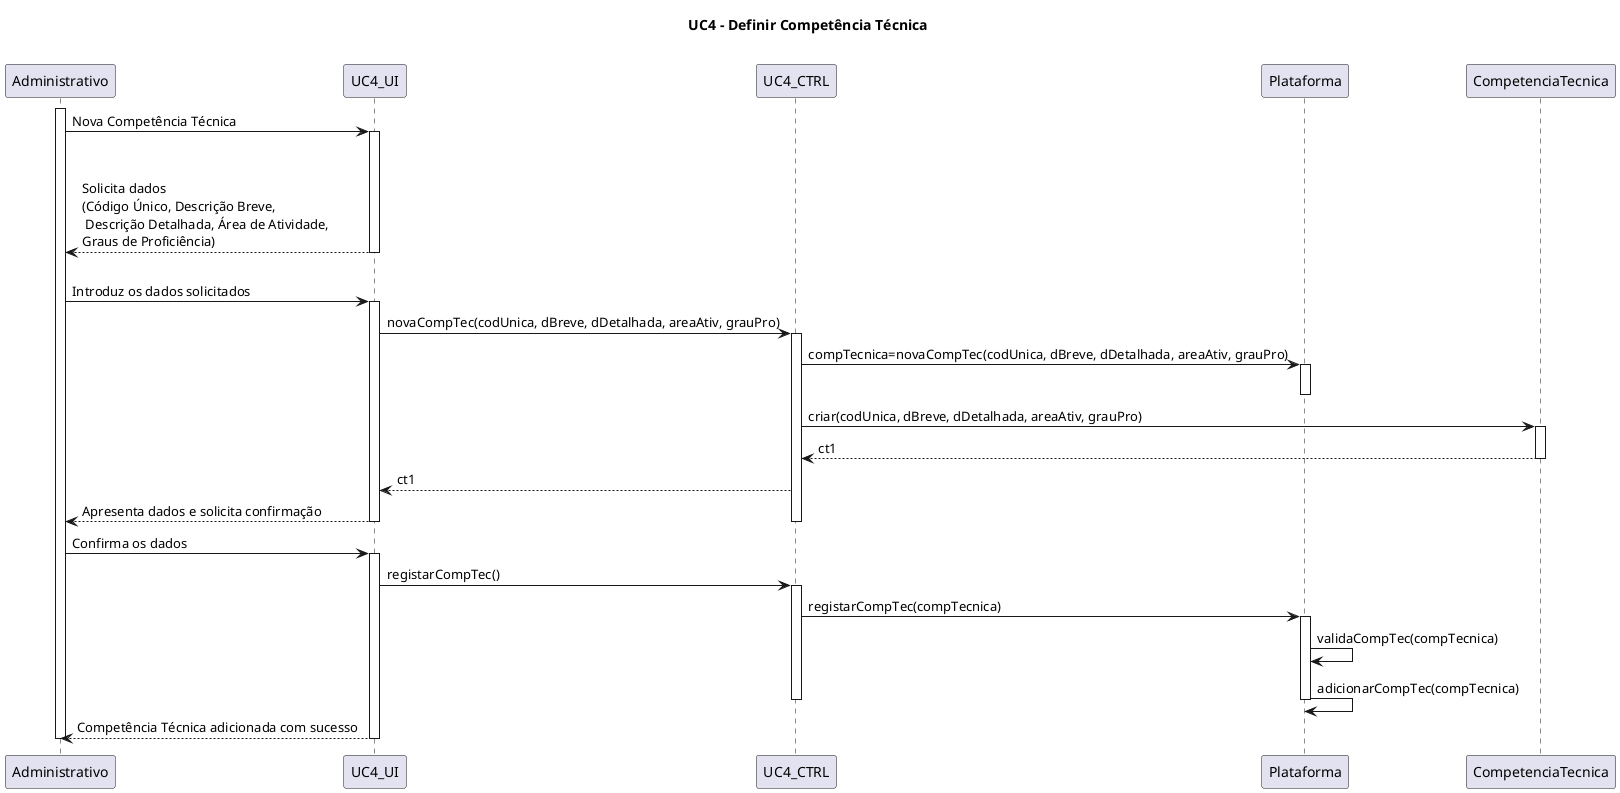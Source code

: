 @startuml
title UC4 - Definir Competência Técnica \n
participant Administrativo
activate Administrativo
Administrativo -> UC4_UI: Nova Competência Técnica
activate UC4_UI
UC4_UI --> Administrativo: \n\nSolicita dados \n(Código Único, Descrição Breve,\n Descrição Detalhada, Área de Atividade,\nGraus de Proficiência)
deactivate UC4_UI 
Administrativo -> UC4_UI: \nIntroduz os dados solicitados
activate UC4_UI
UC4_UI -> UC4_CTRL: novaCompTec(codUnica, dBreve, dDetalhada, areaAtiv, grauPro)
activate UC4_CTRL
UC4_CTRL -> Plataforma: compTecnica=novaCompTec(codUnica, dBreve, dDetalhada, areaAtiv, grauPro)
activate Plataforma
deactivate Plataforma
UC4_CTRL -> CompetenciaTecnica: criar(codUnica, dBreve, dDetalhada, areaAtiv, grauPro)
activate CompetenciaTecnica
CompetenciaTecnica --> UC4_CTRL: ct1
deactivate CompetenciaTecnica
UC4_CTRL --> UC4_UI: ct1
UC4_UI --> Administrativo: Apresenta dados e solicita confirmação
deactivate Plataforma
deactivate UC4_CTRL
deactivate UC4_UI
Administrativo -> UC4_UI: Confirma os dados
activate UC4_UI
UC4_UI -> UC4_CTRL: registarCompTec()
activate UC4_CTRL
UC4_CTRL -> Plataforma: registarCompTec(compTecnica)
activate Plataforma
Plataforma -> Plataforma: validaCompTec(compTecnica)
Plataforma -> Plataforma: adicionarCompTec(compTecnica)
deactivate Plataforma
deactivate UC4_CTRL
UC4_UI --> Administrativo: Competência Técnica adicionada com sucesso
deactivate UC4_UI
deactivate Administrativo
@enduml

